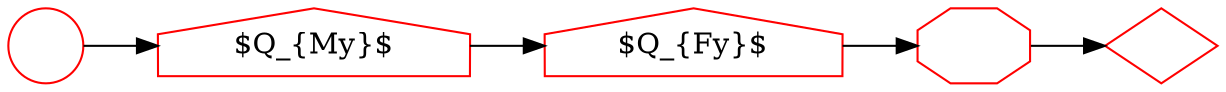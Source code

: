 digraph G {
	rankdir=LR;
	
    S [label="", shape=circle, color=red];
    E [label="", shape=diamond, color=red];

    W [label="", shape=octagon, color=red];

    I1 [label="$Q_{My}$", shape=house, color=red];
    I2 [label="$Q_{Fy}$", shape=house, color=red];

S->I1->I2->W->E;

}
